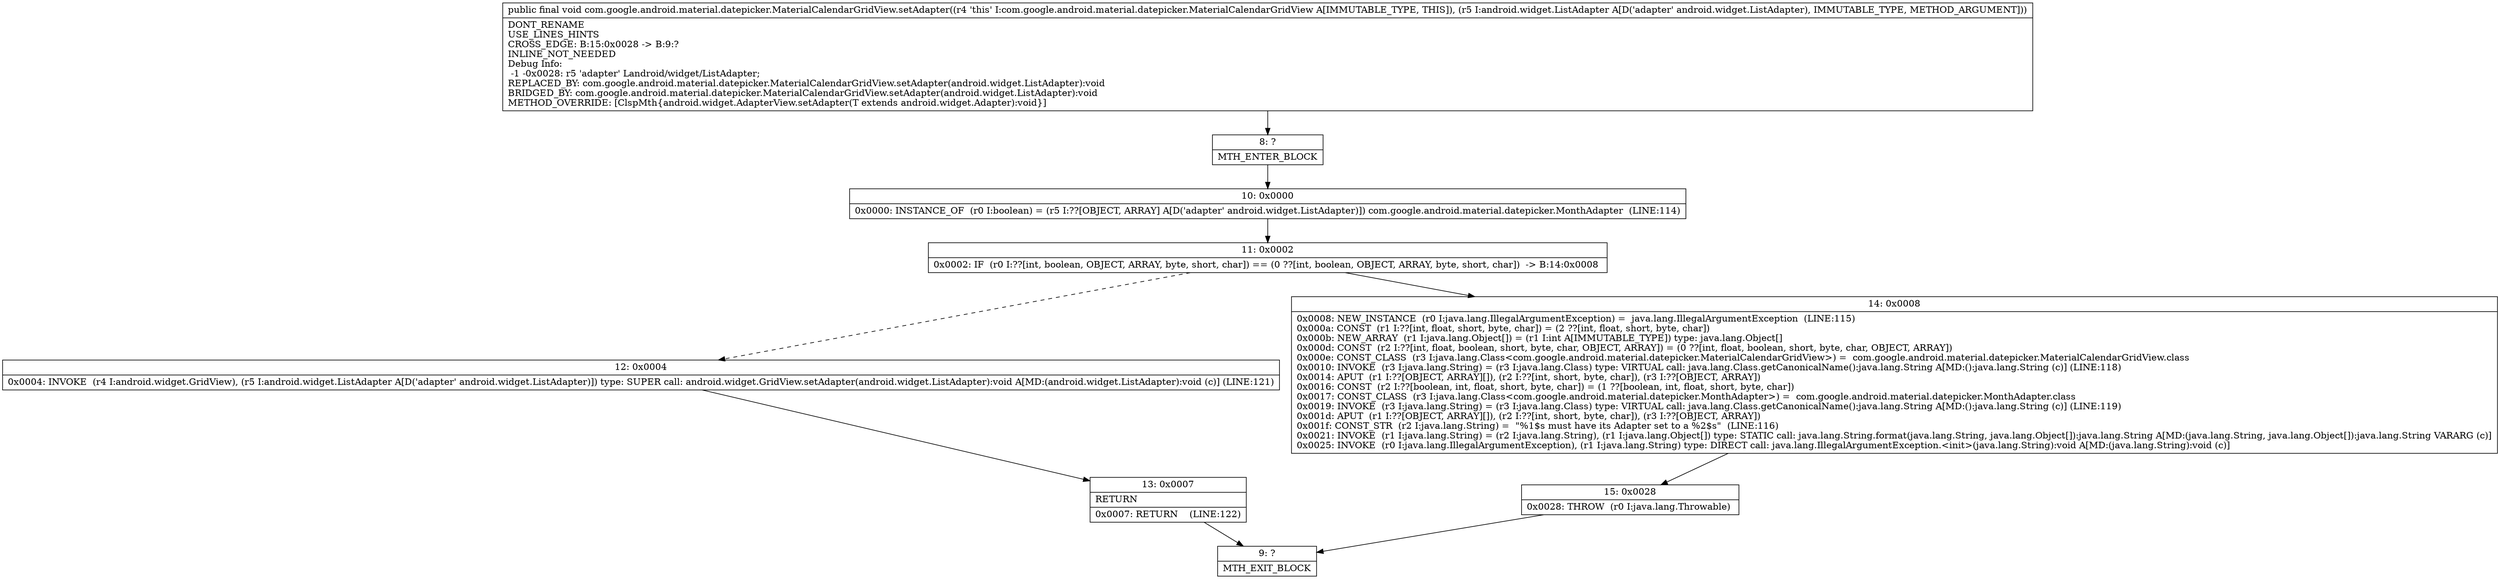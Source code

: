 digraph "CFG forcom.google.android.material.datepicker.MaterialCalendarGridView.setAdapter(Landroid\/widget\/ListAdapter;)V" {
Node_8 [shape=record,label="{8\:\ ?|MTH_ENTER_BLOCK\l}"];
Node_10 [shape=record,label="{10\:\ 0x0000|0x0000: INSTANCE_OF  (r0 I:boolean) = (r5 I:??[OBJECT, ARRAY] A[D('adapter' android.widget.ListAdapter)]) com.google.android.material.datepicker.MonthAdapter  (LINE:114)\l}"];
Node_11 [shape=record,label="{11\:\ 0x0002|0x0002: IF  (r0 I:??[int, boolean, OBJECT, ARRAY, byte, short, char]) == (0 ??[int, boolean, OBJECT, ARRAY, byte, short, char])  \-\> B:14:0x0008 \l}"];
Node_12 [shape=record,label="{12\:\ 0x0004|0x0004: INVOKE  (r4 I:android.widget.GridView), (r5 I:android.widget.ListAdapter A[D('adapter' android.widget.ListAdapter)]) type: SUPER call: android.widget.GridView.setAdapter(android.widget.ListAdapter):void A[MD:(android.widget.ListAdapter):void (c)] (LINE:121)\l}"];
Node_13 [shape=record,label="{13\:\ 0x0007|RETURN\l|0x0007: RETURN    (LINE:122)\l}"];
Node_9 [shape=record,label="{9\:\ ?|MTH_EXIT_BLOCK\l}"];
Node_14 [shape=record,label="{14\:\ 0x0008|0x0008: NEW_INSTANCE  (r0 I:java.lang.IllegalArgumentException) =  java.lang.IllegalArgumentException  (LINE:115)\l0x000a: CONST  (r1 I:??[int, float, short, byte, char]) = (2 ??[int, float, short, byte, char]) \l0x000b: NEW_ARRAY  (r1 I:java.lang.Object[]) = (r1 I:int A[IMMUTABLE_TYPE]) type: java.lang.Object[] \l0x000d: CONST  (r2 I:??[int, float, boolean, short, byte, char, OBJECT, ARRAY]) = (0 ??[int, float, boolean, short, byte, char, OBJECT, ARRAY]) \l0x000e: CONST_CLASS  (r3 I:java.lang.Class\<com.google.android.material.datepicker.MaterialCalendarGridView\>) =  com.google.android.material.datepicker.MaterialCalendarGridView.class \l0x0010: INVOKE  (r3 I:java.lang.String) = (r3 I:java.lang.Class) type: VIRTUAL call: java.lang.Class.getCanonicalName():java.lang.String A[MD:():java.lang.String (c)] (LINE:118)\l0x0014: APUT  (r1 I:??[OBJECT, ARRAY][]), (r2 I:??[int, short, byte, char]), (r3 I:??[OBJECT, ARRAY]) \l0x0016: CONST  (r2 I:??[boolean, int, float, short, byte, char]) = (1 ??[boolean, int, float, short, byte, char]) \l0x0017: CONST_CLASS  (r3 I:java.lang.Class\<com.google.android.material.datepicker.MonthAdapter\>) =  com.google.android.material.datepicker.MonthAdapter.class \l0x0019: INVOKE  (r3 I:java.lang.String) = (r3 I:java.lang.Class) type: VIRTUAL call: java.lang.Class.getCanonicalName():java.lang.String A[MD:():java.lang.String (c)] (LINE:119)\l0x001d: APUT  (r1 I:??[OBJECT, ARRAY][]), (r2 I:??[int, short, byte, char]), (r3 I:??[OBJECT, ARRAY]) \l0x001f: CONST_STR  (r2 I:java.lang.String) =  \"%1$s must have its Adapter set to a %2$s\"  (LINE:116)\l0x0021: INVOKE  (r1 I:java.lang.String) = (r2 I:java.lang.String), (r1 I:java.lang.Object[]) type: STATIC call: java.lang.String.format(java.lang.String, java.lang.Object[]):java.lang.String A[MD:(java.lang.String, java.lang.Object[]):java.lang.String VARARG (c)]\l0x0025: INVOKE  (r0 I:java.lang.IllegalArgumentException), (r1 I:java.lang.String) type: DIRECT call: java.lang.IllegalArgumentException.\<init\>(java.lang.String):void A[MD:(java.lang.String):void (c)]\l}"];
Node_15 [shape=record,label="{15\:\ 0x0028|0x0028: THROW  (r0 I:java.lang.Throwable) \l}"];
MethodNode[shape=record,label="{public final void com.google.android.material.datepicker.MaterialCalendarGridView.setAdapter((r4 'this' I:com.google.android.material.datepicker.MaterialCalendarGridView A[IMMUTABLE_TYPE, THIS]), (r5 I:android.widget.ListAdapter A[D('adapter' android.widget.ListAdapter), IMMUTABLE_TYPE, METHOD_ARGUMENT]))  | DONT_RENAME\lUSE_LINES_HINTS\lCROSS_EDGE: B:15:0x0028 \-\> B:9:?\lINLINE_NOT_NEEDED\lDebug Info:\l  \-1 \-0x0028: r5 'adapter' Landroid\/widget\/ListAdapter;\lREPLACED_BY: com.google.android.material.datepicker.MaterialCalendarGridView.setAdapter(android.widget.ListAdapter):void\lBRIDGED_BY: com.google.android.material.datepicker.MaterialCalendarGridView.setAdapter(android.widget.ListAdapter):void\lMETHOD_OVERRIDE: [ClspMth\{android.widget.AdapterView.setAdapter(T extends android.widget.Adapter):void\}]\l}"];
MethodNode -> Node_8;Node_8 -> Node_10;
Node_10 -> Node_11;
Node_11 -> Node_12[style=dashed];
Node_11 -> Node_14;
Node_12 -> Node_13;
Node_13 -> Node_9;
Node_14 -> Node_15;
Node_15 -> Node_9;
}

